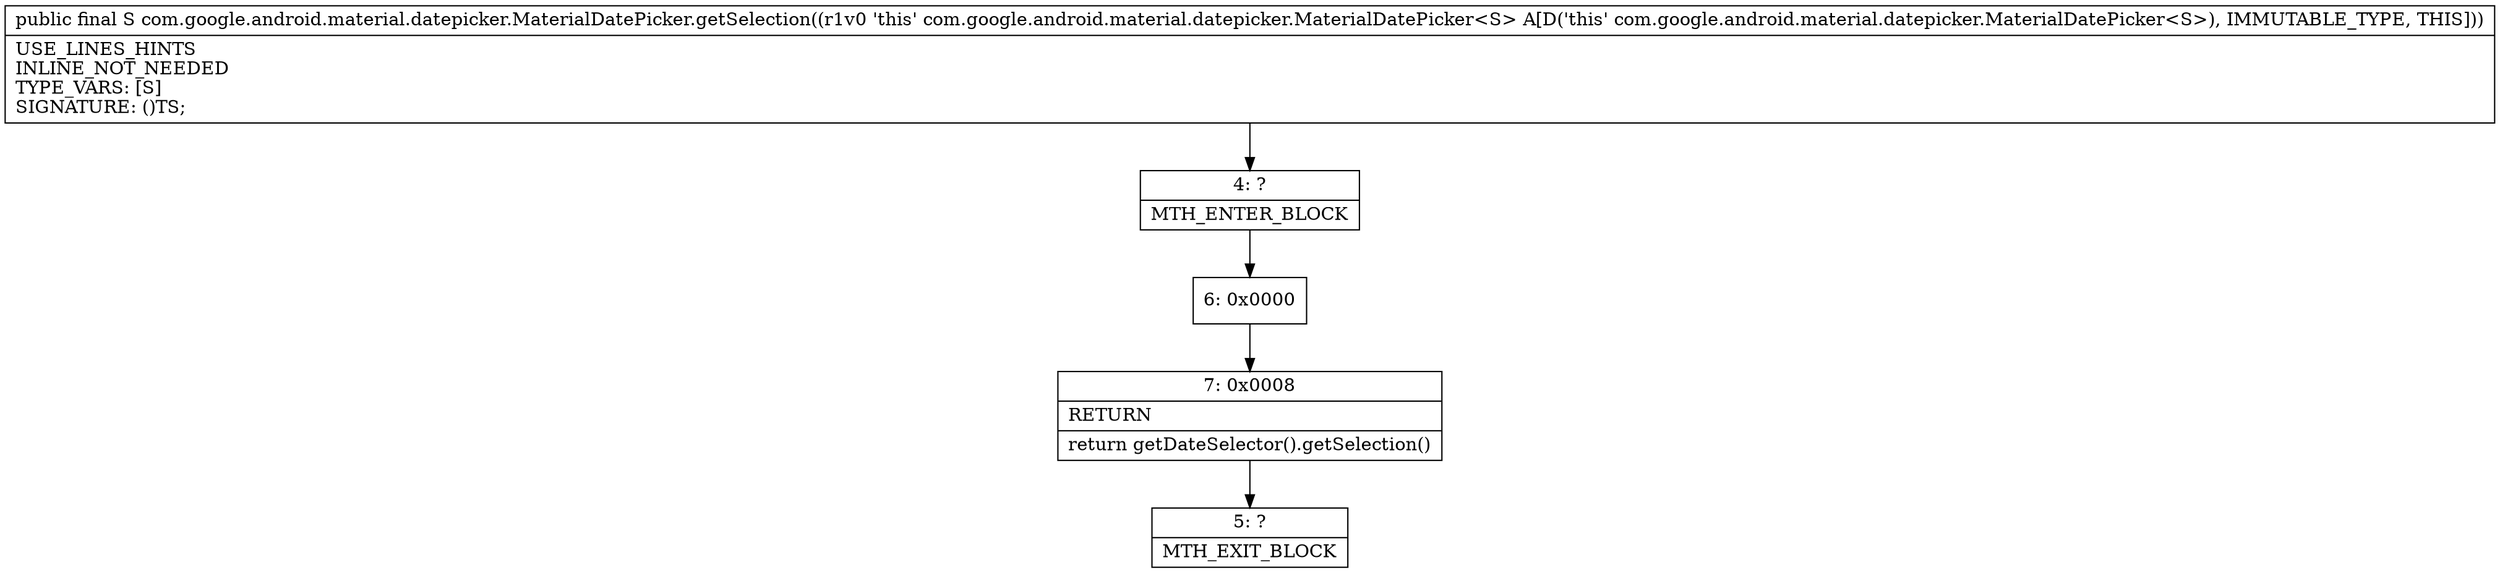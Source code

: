 digraph "CFG forcom.google.android.material.datepicker.MaterialDatePicker.getSelection()Ljava\/lang\/Object;" {
Node_4 [shape=record,label="{4\:\ ?|MTH_ENTER_BLOCK\l}"];
Node_6 [shape=record,label="{6\:\ 0x0000}"];
Node_7 [shape=record,label="{7\:\ 0x0008|RETURN\l|return getDateSelector().getSelection()\l}"];
Node_5 [shape=record,label="{5\:\ ?|MTH_EXIT_BLOCK\l}"];
MethodNode[shape=record,label="{public final S com.google.android.material.datepicker.MaterialDatePicker.getSelection((r1v0 'this' com.google.android.material.datepicker.MaterialDatePicker\<S\> A[D('this' com.google.android.material.datepicker.MaterialDatePicker\<S\>), IMMUTABLE_TYPE, THIS]))  | USE_LINES_HINTS\lINLINE_NOT_NEEDED\lTYPE_VARS: [S]\lSIGNATURE: ()TS;\l}"];
MethodNode -> Node_4;Node_4 -> Node_6;
Node_6 -> Node_7;
Node_7 -> Node_5;
}

